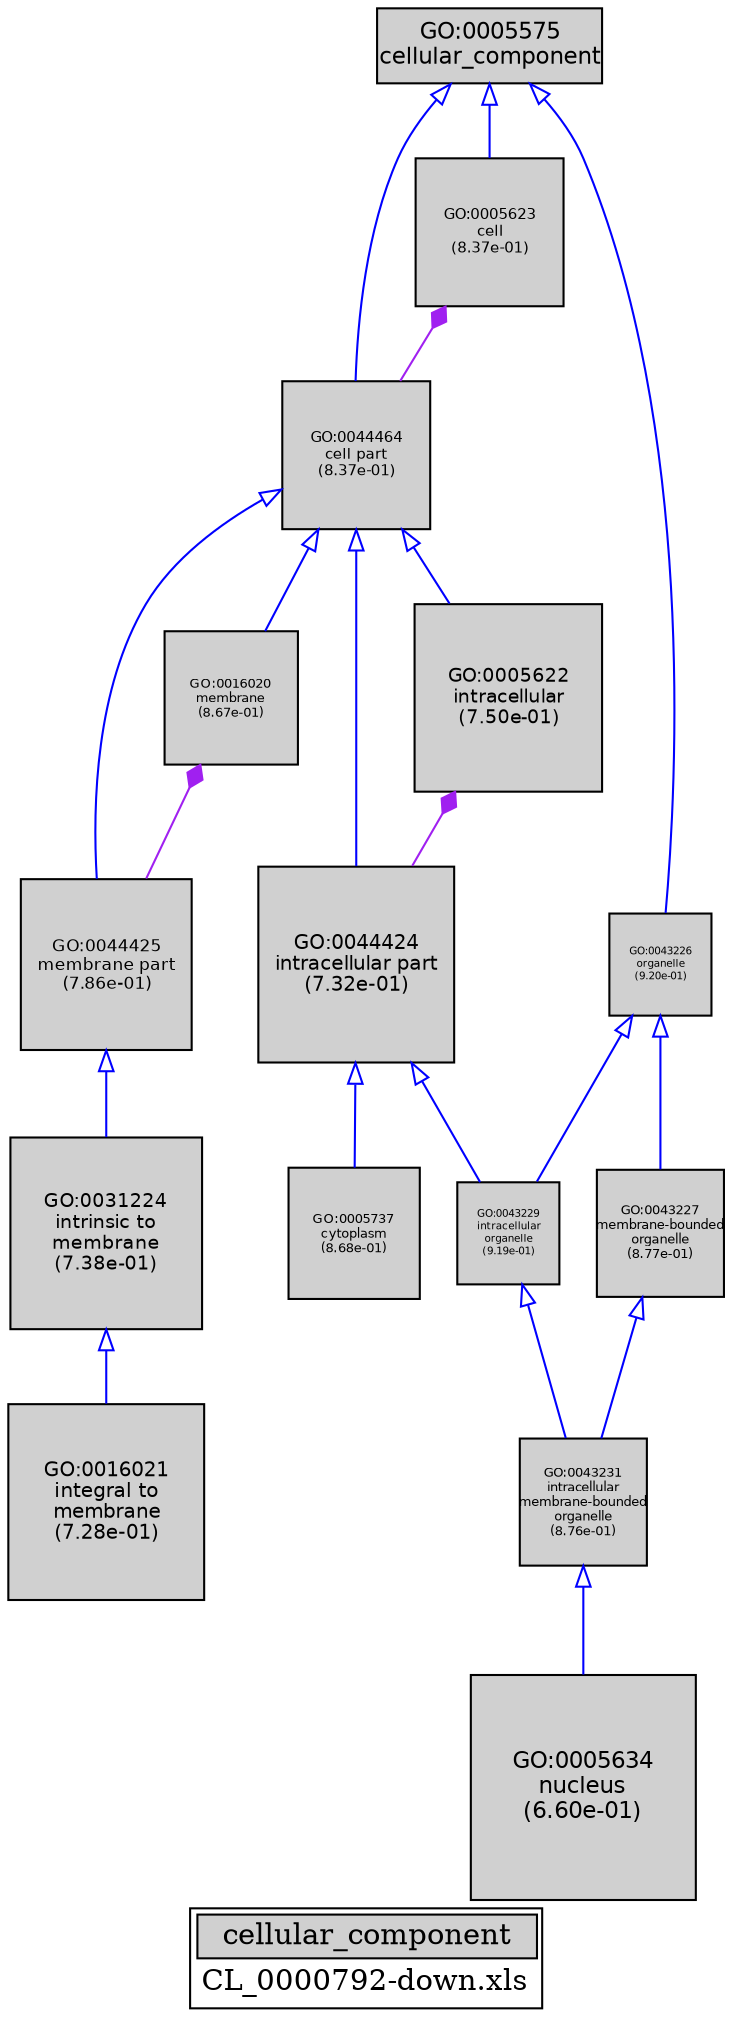 digraph "cellular_component" {
graph [ bgcolor = "#FFFFFF", label = <<TABLE COLOR="black" BGCOLOR="white"><TR><TD COLSPAN="2" BGCOLOR="#D0D0D0"><FONT COLOR="black">cellular_component</FONT></TD></TR><TR><TD BORDER="0">CL_0000792-down.xls</TD></TR></TABLE>> ];
node [ fontname = "Helvetica" ];

subgraph "nodes" {

node [ style = "filled", fixedsize = "true", width = 1, shape = "box", fontsize = 9, fillcolor = "#D0D0D0", fontcolor = "black", color = "black" ];

"GO:0016021" [ URL = "#GO:0016021", label = <<TABLE BORDER="0"><TR><TD>GO:0016021<BR/>integral to<BR/>membrane<BR/>(7.28e-01)</TD></TR></TABLE>>, width = 1.31223421234, shape = "box", fontsize = 9.44808632884, height = 1.31223421234 ];
"GO:0044464" [ URL = "#GO:0044464", label = <<TABLE BORDER="0"><TR><TD>GO:0044464<BR/>cell part<BR/>(8.37e-01)</TD></TR></TABLE>>, width = 0.983997753406, shape = "box", fontsize = 7.08478382453, height = 0.983997753406 ];
"GO:0005622" [ URL = "#GO:0005622", label = <<TABLE BORDER="0"><TR><TD>GO:0005622<BR/>intracellular<BR/>(7.50e-01)</TD></TR></TABLE>>, width = 1.24852337277, shape = "box", fontsize = 8.98936828397, height = 1.24852337277 ];
"GO:0044425" [ URL = "#GO:0044425", label = <<TABLE BORDER="0"><TR><TD>GO:0044425<BR/>membrane part<BR/>(7.86e-01)</TD></TR></TABLE>>, width = 1.14393388614, shape = "box", fontsize = 8.23632398017, height = 1.14393388614 ];
"GO:0005623" [ URL = "#GO:0005623", label = <<TABLE BORDER="0"><TR><TD>GO:0005623<BR/>cell<BR/>(8.37e-01)</TD></TR></TABLE>>, width = 0.983997753406, shape = "box", fontsize = 7.08478382453, height = 0.983997753406 ];
"GO:0044424" [ URL = "#GO:0044424", label = <<TABLE BORDER="0"><TR><TD>GO:0044424<BR/>intracellular part<BR/>(7.32e-01)</TD></TR></TABLE>>, width = 1.30213922931, shape = "box", fontsize = 9.37540245102, height = 1.30213922931 ];
"GO:0043227" [ URL = "#GO:0043227", label = <<TABLE BORDER="0"><TR><TD>GO:0043227<BR/>membrane-bounded<BR/>organelle<BR/>(8.77e-01)</TD></TR></TABLE>>, width = 0.846948569709, shape = "box", fontsize = 6.09802970191, height = 0.846948569709 ];
"GO:0016020" [ URL = "#GO:0016020", label = <<TABLE BORDER="0"><TR><TD>GO:0016020<BR/>membrane<BR/>(8.67e-01)</TD></TR></TABLE>>, width = 0.882436501197, shape = "box", fontsize = 6.35354280862, height = 0.882436501197 ];
"GO:0031224" [ URL = "#GO:0031224", label = <<TABLE BORDER="0"><TR><TD>GO:0031224<BR/>intrinsic to<BR/>membrane<BR/>(7.38e-01)</TD></TR></TABLE>>, width = 1.28256169859, shape = "box", fontsize = 9.23444422986, height = 1.28256169859 ];
"GO:0043226" [ URL = "#GO:0043226", label = <<TABLE BORDER="0"><TR><TD>GO:0043226<BR/>organelle<BR/>(9.20e-01)</TD></TR></TABLE>>, width = 0.677280241527, shape = "box", fontsize = 5.0, height = 0.677280241527 ];
"GO:0005737" [ URL = "#GO:0005737", label = <<TABLE BORDER="0"><TR><TD>GO:0005737<BR/>cytoplasm<BR/>(8.68e-01)</TD></TR></TABLE>>, width = 0.881063611855, shape = "box", fontsize = 6.34365800536, height = 0.881063611855 ];
"GO:0005634" [ URL = "#GO:0005634", label = <<TABLE BORDER="0"><TR><TD>GO:0005634<BR/>nucleus<BR/>(6.60e-01)</TD></TR></TABLE>>, width = 1.5, shape = "box", fontsize = 10.8, height = 1.5 ];
"GO:0043229" [ URL = "#GO:0043229", label = <<TABLE BORDER="0"><TR><TD>GO:0043229<BR/>intracellular<BR/>organelle<BR/>(9.19e-01)</TD></TR></TABLE>>, width = 0.681188775967, shape = "box", fontsize = 5.0, height = 0.681188775967 ];
"GO:0043231" [ URL = "#GO:0043231", label = <<TABLE BORDER="0"><TR><TD>GO:0043231<BR/>intracellular<BR/>membrane-bounded<BR/>organelle<BR/>(8.76e-01)</TD></TR></TABLE>>, width = 0.849637743093, shape = "box", fontsize = 6.11739175027, height = 0.849637743093 ];
"GO:0005575" [ URL = "#GO:0005575", label = <<TABLE BORDER="0"><TR><TD>GO:0005575<BR/>cellular_component</TD></TR></TABLE>>, width = 1.5, shape = "box", fontsize = 10.8 ];
}
subgraph "edges" {


edge [ dir = "back", weight = 1 ];
subgraph "regulates" {


edge [ color = "cyan", arrowtail = "none" ];
subgraph "positive" {


edge [ color = "green", arrowtail = "vee" ];
}
subgraph "negative" {


edge [ color = "red", arrowtail = "tee" ];
}
}
subgraph "part_of" {


edge [ color = "purple", arrowtail = "diamond", weight = 2.5 ];
"GO:0005622" -> "GO:0044424";
"GO:0005623" -> "GO:0044464";
"GO:0016020" -> "GO:0044425";
}
subgraph "is_a" {


edge [ color = "blue", arrowtail = "empty", weight = 5.0 ];
"GO:0044464" -> "GO:0044424";
"GO:0031224" -> "GO:0016021";
"GO:0044464" -> "GO:0016020";
"GO:0043226" -> "GO:0043227";
"GO:0043231" -> "GO:0005634";
"GO:0005575" -> "GO:0044464";
"GO:0044464" -> "GO:0044425";
"GO:0044464" -> "GO:0005622";
"GO:0044425" -> "GO:0031224";
"GO:0043229" -> "GO:0043231";
"GO:0043227" -> "GO:0043231";
"GO:0005575" -> "GO:0005623";
"GO:0005575" -> "GO:0043226";
"GO:0044424" -> "GO:0043229";
"GO:0043226" -> "GO:0043229";
"GO:0044424" -> "GO:0005737";
}
}
}
